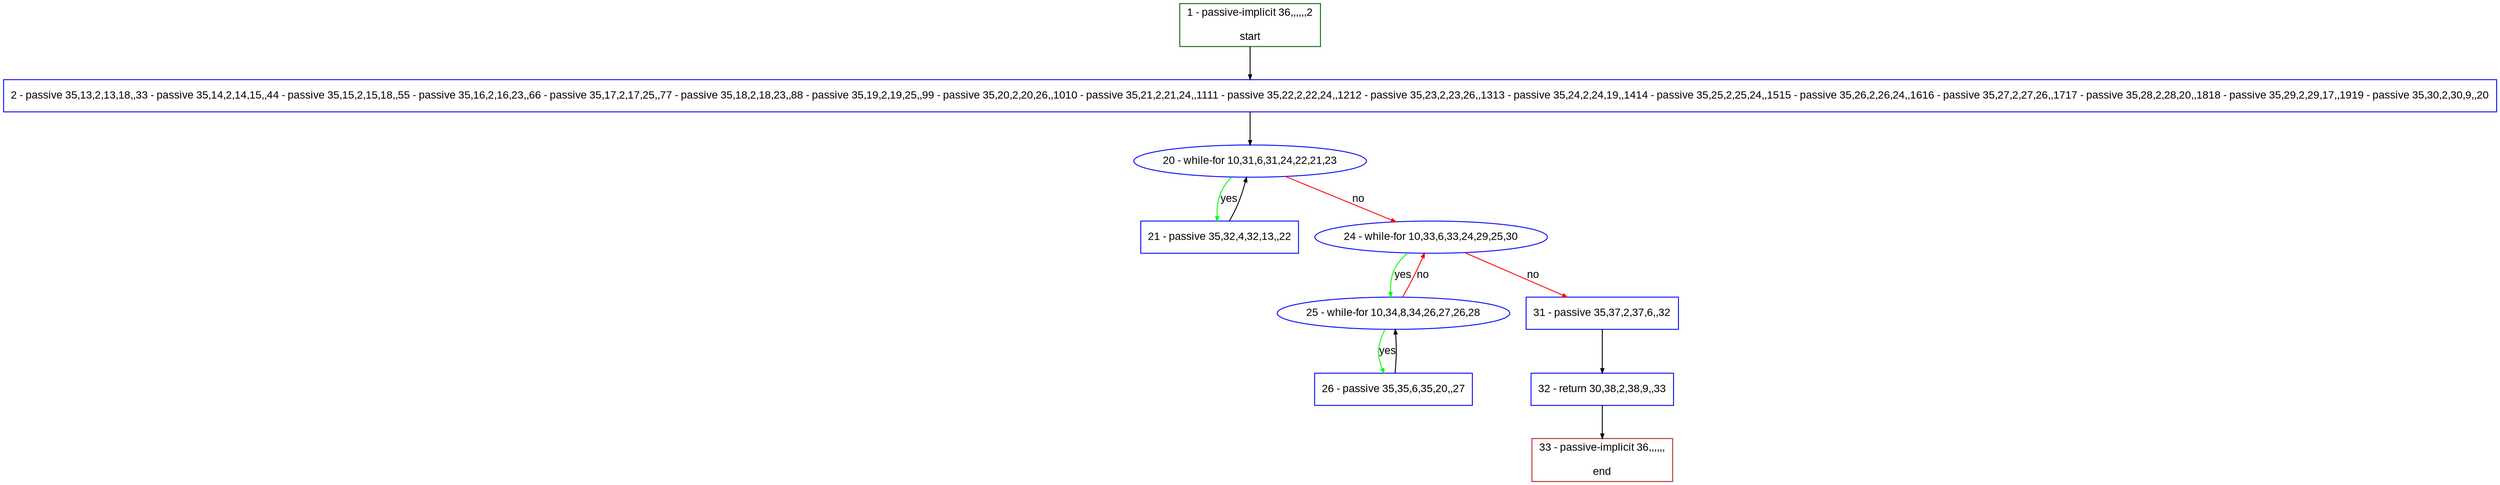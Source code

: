digraph "" {
  graph [pack="true", label="", fontsize="12", packmode="clust", fontname="Arial", fillcolor="#FFFFCC", bgcolor="white", style="rounded,filled", compound="true"];
  node [node_initialized="no", label="", color="grey", fontsize="12", fillcolor="white", fontname="Arial", style="filled", shape="rectangle", compound="true", fixedsize="false"];
  edge [fontcolor="black", arrowhead="normal", arrowtail="none", arrowsize="0.5", ltail="", label="", color="black", fontsize="12", lhead="", fontname="Arial", dir="forward", compound="true"];
  __N1 [label="2 - passive 35,13,2,13,18,,33 - passive 35,14,2,14,15,,44 - passive 35,15,2,15,18,,55 - passive 35,16,2,16,23,,66 - passive 35,17,2,17,25,,77 - passive 35,18,2,18,23,,88 - passive 35,19,2,19,25,,99 - passive 35,20,2,20,26,,1010 - passive 35,21,2,21,24,,1111 - passive 35,22,2,22,24,,1212 - passive 35,23,2,23,26,,1313 - passive 35,24,2,24,19,,1414 - passive 35,25,2,25,24,,1515 - passive 35,26,2,26,24,,1616 - passive 35,27,2,27,26,,1717 - passive 35,28,2,28,20,,1818 - passive 35,29,2,29,17,,1919 - passive 35,30,2,30,9,,20", color="#0000ff", fillcolor="#ffffff", style="filled", shape="box"];
  __N2 [label="1 - passive-implicit 36,,,,,,2\n\nstart", color="#006400", fillcolor="#ffffff", style="filled", shape="box"];
  __N3 [label="20 - while-for 10,31,6,31,24,22,21,23", color="#0000ff", fillcolor="#ffffff", style="filled", shape="oval"];
  __N4 [label="21 - passive 35,32,4,32,13,,22", color="#0000ff", fillcolor="#ffffff", style="filled", shape="box"];
  __N5 [label="24 - while-for 10,33,6,33,24,29,25,30", color="#0000ff", fillcolor="#ffffff", style="filled", shape="oval"];
  __N6 [label="25 - while-for 10,34,8,34,26,27,26,28", color="#0000ff", fillcolor="#ffffff", style="filled", shape="oval"];
  __N7 [label="31 - passive 35,37,2,37,6,,32", color="#0000ff", fillcolor="#ffffff", style="filled", shape="box"];
  __N8 [label="26 - passive 35,35,6,35,20,,27", color="#0000ff", fillcolor="#ffffff", style="filled", shape="box"];
  __N9 [label="32 - return 30,38,2,38,9,,33", color="#0000ff", fillcolor="#ffffff", style="filled", shape="box"];
  __N10 [label="33 - passive-implicit 36,,,,,,\n\nend", color="#a52a2a", fillcolor="#ffffff", style="filled", shape="box"];
  __N2 -> __N1 [arrowhead="normal", arrowtail="none", color="#000000", label="", dir="forward"];
  __N1 -> __N3 [arrowhead="normal", arrowtail="none", color="#000000", label="", dir="forward"];
  __N3 -> __N4 [arrowhead="normal", arrowtail="none", color="#00ff00", label="yes", dir="forward"];
  __N4 -> __N3 [arrowhead="normal", arrowtail="none", color="#000000", label="", dir="forward"];
  __N3 -> __N5 [arrowhead="normal", arrowtail="none", color="#ff0000", label="no", dir="forward"];
  __N5 -> __N6 [arrowhead="normal", arrowtail="none", color="#00ff00", label="yes", dir="forward"];
  __N6 -> __N5 [arrowhead="normal", arrowtail="none", color="#ff0000", label="no", dir="forward"];
  __N5 -> __N7 [arrowhead="normal", arrowtail="none", color="#ff0000", label="no", dir="forward"];
  __N6 -> __N8 [arrowhead="normal", arrowtail="none", color="#00ff00", label="yes", dir="forward"];
  __N8 -> __N6 [arrowhead="normal", arrowtail="none", color="#000000", label="", dir="forward"];
  __N7 -> __N9 [arrowhead="normal", arrowtail="none", color="#000000", label="", dir="forward"];
  __N9 -> __N10 [arrowhead="normal", arrowtail="none", color="#000000", label="", dir="forward"];
}
